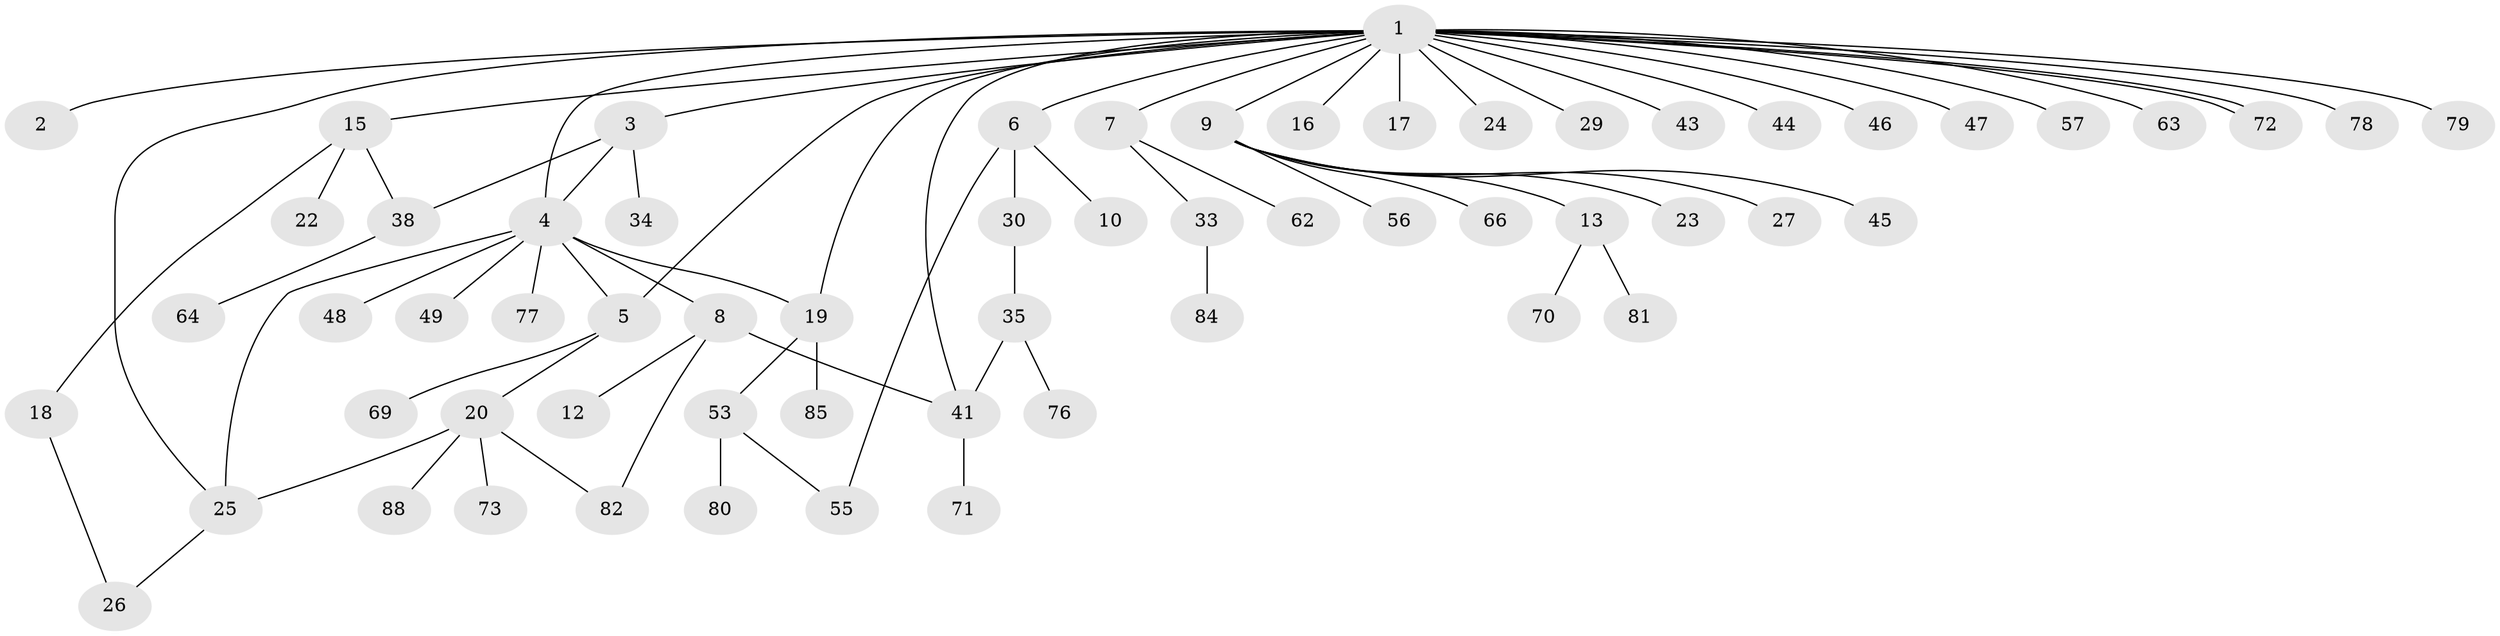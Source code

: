// Generated by graph-tools (version 1.1) at 2025/23/03/03/25 07:23:50]
// undirected, 61 vertices, 72 edges
graph export_dot {
graph [start="1"]
  node [color=gray90,style=filled];
  1 [super="+40"];
  2;
  3 [super="+14"];
  4 [super="+28"];
  5;
  6 [super="+37"];
  7 [super="+11"];
  8 [super="+39"];
  9 [super="+21"];
  10 [super="+42"];
  12;
  13 [super="+50"];
  15 [super="+52"];
  16 [super="+36"];
  17;
  18;
  19 [super="+58"];
  20 [super="+74"];
  22;
  23 [super="+32"];
  24;
  25 [super="+65"];
  26 [super="+31"];
  27;
  29 [super="+61"];
  30 [super="+68"];
  33 [super="+86"];
  34;
  35 [super="+60"];
  38 [super="+83"];
  41 [super="+51"];
  43 [super="+67"];
  44;
  45;
  46;
  47;
  48;
  49;
  53 [super="+54"];
  55 [super="+59"];
  56;
  57;
  62 [super="+87"];
  63;
  64 [super="+75"];
  66;
  69;
  70;
  71;
  72;
  73;
  76;
  77;
  78;
  79;
  80;
  81;
  82;
  84;
  85;
  88;
  1 -- 2;
  1 -- 3;
  1 -- 4;
  1 -- 6;
  1 -- 7;
  1 -- 9;
  1 -- 15;
  1 -- 16;
  1 -- 17;
  1 -- 24;
  1 -- 25;
  1 -- 29;
  1 -- 41;
  1 -- 43;
  1 -- 44;
  1 -- 46;
  1 -- 47;
  1 -- 57;
  1 -- 63;
  1 -- 72;
  1 -- 72;
  1 -- 78;
  1 -- 79;
  1 -- 5;
  1 -- 19;
  3 -- 4;
  3 -- 38;
  3 -- 34;
  4 -- 5;
  4 -- 8;
  4 -- 19;
  4 -- 48;
  4 -- 49;
  4 -- 77;
  4 -- 25;
  5 -- 20;
  5 -- 69;
  6 -- 10;
  6 -- 30;
  6 -- 55;
  7 -- 33;
  7 -- 62;
  8 -- 12;
  8 -- 82;
  8 -- 41;
  9 -- 13;
  9 -- 45;
  9 -- 66;
  9 -- 23;
  9 -- 56;
  9 -- 27;
  13 -- 81;
  13 -- 70;
  15 -- 18;
  15 -- 22;
  15 -- 38;
  18 -- 26;
  19 -- 53;
  19 -- 85;
  20 -- 73;
  20 -- 82;
  20 -- 88;
  20 -- 25;
  25 -- 26;
  30 -- 35;
  33 -- 84;
  35 -- 41;
  35 -- 76;
  38 -- 64;
  41 -- 71;
  53 -- 80;
  53 -- 55;
}
